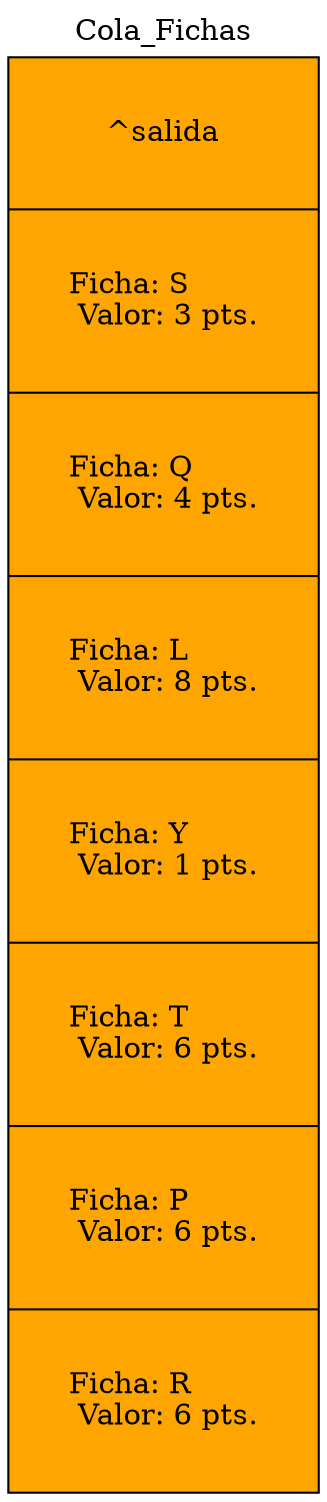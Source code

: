 digraph pila {
label=Cola_Fichas;
labelloc=t;
node [margin=0.4 fontcolor=black  shape=record style=filled fillcolor=orange  color=black];

struct1[
label="{
^salida|Ficha: S\l
 Valor: 3 pts.\l
|Ficha: Q\l
 Valor: 4 pts.\l
|Ficha: L\l
 Valor: 8 pts.\l
|Ficha: Y\l
 Valor: 1 pts.\l
|Ficha: T\l
 Valor: 6 pts.\l
|Ficha: P\l
 Valor: 6 pts.\l
|Ficha: R\l
 Valor: 6 pts.\l
}" 
];
}
